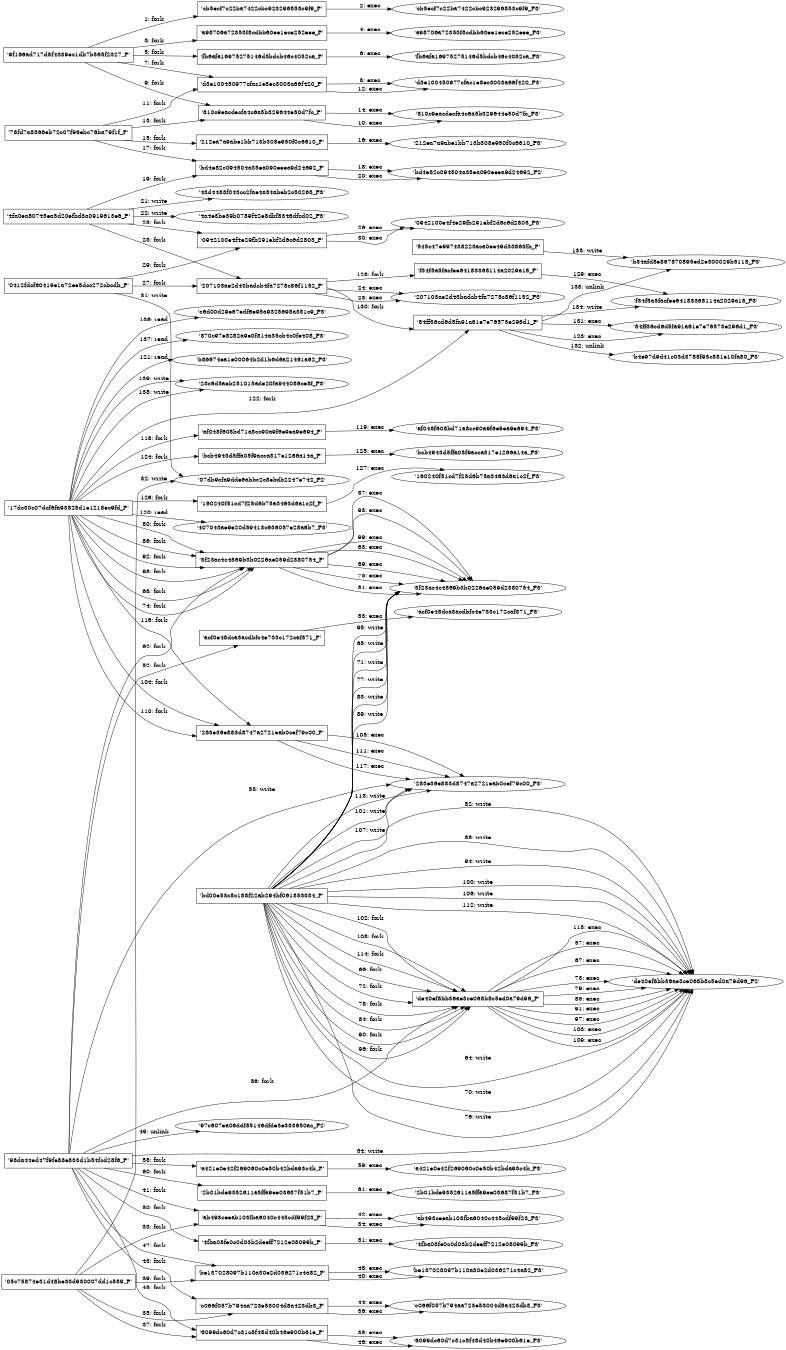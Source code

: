 digraph "D:\Learning\Paper\apt\基于CTI的攻击预警\Dataset\攻击图\ASGfromALLCTI\KONNI A Malware Under The Radar For Years.dot" {
rankdir="LR"
size="9"
fixedsize="false"
splines="true"
nodesep=0.3
ranksep=0
fontsize=10
overlap="scalexy"
engine= "neato"
	"'9f166ad717d8f4339ec1db7b565f2327_P'" [node_type=Process shape=box]
	"'cb5ecf7c22ba7422cbc923296853c9f9_P'" [node_type=Process shape=box]
	"'9f166ad717d8f4339ec1db7b565f2327_P'" -> "'cb5ecf7c22ba7422cbc923296853c9f9_P'" [label="1: fork"]
	"'cb5ecf7c22ba7422cbc923296853c9f9_P'" [node_type=Process shape=box]
	"'cb5ecf7c22ba7422cbc923296853c9f9_F3'" [node_type=File shape=ellipse]
	"'cb5ecf7c22ba7422cbc923296853c9f9_P'" -> "'cb5ecf7c22ba7422cbc923296853c9f9_F3'" [label="2: exec"]
	"'9f166ad717d8f4339ec1db7b565f2327_P'" [node_type=Process shape=box]
	"'a98706a72353f8cdbb60ee1ece252eee_P'" [node_type=Process shape=box]
	"'9f166ad717d8f4339ec1db7b565f2327_P'" -> "'a98706a72353f8cdbb60ee1ece252eee_P'" [label="3: fork"]
	"'a98706a72353f8cdbb60ee1ece252eee_P'" [node_type=Process shape=box]
	"'a98706a72353f8cdbb60ee1ece252eee_F3'" [node_type=File shape=ellipse]
	"'a98706a72353f8cdbb60ee1ece252eee_P'" -> "'a98706a72353f8cdbb60ee1ece252eee_F3'" [label="4: exec"]
	"'9f166ad717d8f4339ec1db7b565f2327_P'" [node_type=Process shape=box]
	"'fb6afa16975275146d5bdcb46c4052ca_P'" [node_type=Process shape=box]
	"'9f166ad717d8f4339ec1db7b565f2327_P'" -> "'fb6afa16975275146d5bdcb46c4052ca_P'" [label="5: fork"]
	"'fb6afa16975275146d5bdcb46c4052ca_P'" [node_type=Process shape=box]
	"'fb6afa16975275146d5bdcb46c4052ca_F3'" [node_type=File shape=ellipse]
	"'fb6afa16975275146d5bdcb46c4052ca_P'" -> "'fb6afa16975275146d5bdcb46c4052ca_F3'" [label="6: exec"]
	"'9f166ad717d8f4339ec1db7b565f2327_P'" [node_type=Process shape=box]
	"'d3e100450977cfac1e8ec3003a66f420_P'" [node_type=Process shape=box]
	"'9f166ad717d8f4339ec1db7b565f2327_P'" -> "'d3e100450977cfac1e8ec3003a66f420_P'" [label="7: fork"]
	"'d3e100450977cfac1e8ec3003a66f420_P'" [node_type=Process shape=box]
	"'d3e100450977cfac1e8ec3003a66f420_F3'" [node_type=File shape=ellipse]
	"'d3e100450977cfac1e8ec3003a66f420_P'" -> "'d3e100450977cfac1e8ec3003a66f420_F3'" [label="8: exec"]
	"'9f166ad717d8f4339ec1db7b565f2327_P'" [node_type=Process shape=box]
	"'810c9eacdecfa4c6a5b329644e50d7fc_P'" [node_type=Process shape=box]
	"'9f166ad717d8f4339ec1db7b565f2327_P'" -> "'810c9eacdecfa4c6a5b329644e50d7fc_P'" [label="9: fork"]
	"'810c9eacdecfa4c6a5b329644e50d7fc_P'" [node_type=Process shape=box]
	"'810c9eacdecfa4c6a5b329644e50d7fc_F3'" [node_type=File shape=ellipse]
	"'810c9eacdecfa4c6a5b329644e50d7fc_P'" -> "'810c9eacdecfa4c6a5b329644e50d7fc_F3'" [label="10: exec"]
	"'78fd7a8566eb72c07f96ebc76ba79f1f_P'" [node_type=Process shape=box]
	"'d3e100450977cfac1e8ec3003a66f420_P'" [node_type=Process shape=box]
	"'78fd7a8566eb72c07f96ebc76ba79f1f_P'" -> "'d3e100450977cfac1e8ec3003a66f420_P'" [label="11: fork"]
	"'d3e100450977cfac1e8ec3003a66f420_P'" [node_type=Process shape=box]
	"'d3e100450977cfac1e8ec3003a66f420_F3'" [node_type=File shape=ellipse]
	"'d3e100450977cfac1e8ec3003a66f420_P'" -> "'d3e100450977cfac1e8ec3003a66f420_F3'" [label="12: exec"]
	"'78fd7a8566eb72c07f96ebc76ba79f1f_P'" [node_type=Process shape=box]
	"'810c9eacdecfa4c6a5b329644e50d7fc_P'" [node_type=Process shape=box]
	"'78fd7a8566eb72c07f96ebc76ba79f1f_P'" -> "'810c9eacdecfa4c6a5b329644e50d7fc_P'" [label="13: fork"]
	"'810c9eacdecfa4c6a5b329644e50d7fc_P'" [node_type=Process shape=box]
	"'810c9eacdecfa4c6a5b329644e50d7fc_F3'" [node_type=File shape=ellipse]
	"'810c9eacdecfa4c6a5b329644e50d7fc_P'" -> "'810c9eacdecfa4c6a5b329644e50d7fc_F3'" [label="14: exec"]
	"'78fd7a8566eb72c07f96ebc76ba79f1f_P'" [node_type=Process shape=box]
	"'212ea7a9abe1bb713b308e950f0c6610_P'" [node_type=Process shape=box]
	"'78fd7a8566eb72c07f96ebc76ba79f1f_P'" -> "'212ea7a9abe1bb713b308e950f0c6610_P'" [label="15: fork"]
	"'212ea7a9abe1bb713b308e950f0c6610_P'" [node_type=Process shape=box]
	"'212ea7a9abe1bb713b308e950f0c6610_F3'" [node_type=File shape=ellipse]
	"'212ea7a9abe1bb713b308e950f0c6610_P'" -> "'212ea7a9abe1bb713b308e950f0c6610_F3'" [label="16: exec"]
	"'78fd7a8566eb72c07f96ebc76ba79f1f_P'" [node_type=Process shape=box]
	"'bd4e82c094504a35ea090eeea9d24692_P'" [node_type=Process shape=box]
	"'78fd7a8566eb72c07f96ebc76ba79f1f_P'" -> "'bd4e82c094504a35ea090eeea9d24692_P'" [label="17: fork"]
	"'bd4e82c094504a35ea090eeea9d24692_P'" [node_type=Process shape=box]
	"'bd4e82c094504a35ea090eeea9d24692_F2'" [node_type=File shape=ellipse]
	"'bd4e82c094504a35ea090eeea9d24692_P'" -> "'bd4e82c094504a35ea090eeea9d24692_F2'" [label="18: exec"]
	"'4fa0ea80745ea5d20efbd3a0919613e6_P'" [node_type=Process shape=box]
	"'bd4e82c094504a35ea090eeea9d24692_P'" [node_type=Process shape=box]
	"'4fa0ea80745ea5d20efbd3a0919613e6_P'" -> "'bd4e82c094504a35ea090eeea9d24692_P'" [label="19: fork"]
	"'bd4e82c094504a35ea090eeea9d24692_P'" [node_type=Process shape=box]
	"'bd4e82c094504a35ea090eeea9d24692_F2'" [node_type=File shape=ellipse]
	"'bd4e82c094504a35ea090eeea9d24692_P'" -> "'bd4e82c094504a35ea090eeea9d24692_F2'" [label="20: exec"]
	"'43d4483f043cc2fae4a54abeb2c50265_F3'" [node_type=file shape=ellipse]
	"'4fa0ea80745ea5d20efbd3a0919613e6_P'" [node_type=Process shape=box]
	"'4fa0ea80745ea5d20efbd3a0919613e6_P'" -> "'43d4483f043cc2fae4a54abeb2c50265_F3'" [label="21: write"]
	"'4a4e3be39b0789f42e8dbf8346dfcd02_F3'" [node_type=file shape=ellipse]
	"'4fa0ea80745ea5d20efbd3a0919613e6_P'" [node_type=Process shape=box]
	"'4fa0ea80745ea5d20efbd3a0919613e6_P'" -> "'4a4e3be39b0789f42e8dbf8346dfcd02_F3'" [label="22: write"]
	"'4fa0ea80745ea5d20efbd3a0919613e6_P'" [node_type=Process shape=box]
	"'207103ae2d43badcb4fa7278c86f1152_P'" [node_type=Process shape=box]
	"'4fa0ea80745ea5d20efbd3a0919613e6_P'" -> "'207103ae2d43badcb4fa7278c86f1152_P'" [label="23: fork"]
	"'207103ae2d43badcb4fa7278c86f1152_P'" [node_type=Process shape=box]
	"'207103ae2d43badcb4fa7278c86f1152_F3'" [node_type=File shape=ellipse]
	"'207103ae2d43badcb4fa7278c86f1152_P'" -> "'207103ae2d43badcb4fa7278c86f1152_F3'" [label="24: exec"]
	"'4fa0ea80745ea5d20efbd3a0919613e6_P'" [node_type=Process shape=box]
	"'0942100e4f4e29fb291ebf2d6c6d2805_P'" [node_type=Process shape=box]
	"'4fa0ea80745ea5d20efbd3a0919613e6_P'" -> "'0942100e4f4e29fb291ebf2d6c6d2805_P'" [label="25: fork"]
	"'0942100e4f4e29fb291ebf2d6c6d2805_P'" [node_type=Process shape=box]
	"'0942100e4f4e29fb291ebf2d6c6d2805_F3'" [node_type=File shape=ellipse]
	"'0942100e4f4e29fb291ebf2d6c6d2805_P'" -> "'0942100e4f4e29fb291ebf2d6c6d2805_F3'" [label="26: exec"]
	"'0412fdcf60419e1a72ee5dcc272cbcdb_P'" [node_type=Process shape=box]
	"'207103ae2d43badcb4fa7278c86f1152_P'" [node_type=Process shape=box]
	"'0412fdcf60419e1a72ee5dcc272cbcdb_P'" -> "'207103ae2d43badcb4fa7278c86f1152_P'" [label="27: fork"]
	"'207103ae2d43badcb4fa7278c86f1152_P'" [node_type=Process shape=box]
	"'207103ae2d43badcb4fa7278c86f1152_F3'" [node_type=File shape=ellipse]
	"'207103ae2d43badcb4fa7278c86f1152_P'" -> "'207103ae2d43badcb4fa7278c86f1152_F3'" [label="28: exec"]
	"'0412fdcf60419e1a72ee5dcc272cbcdb_P'" [node_type=Process shape=box]
	"'0942100e4f4e29fb291ebf2d6c6d2805_P'" [node_type=Process shape=box]
	"'0412fdcf60419e1a72ee5dcc272cbcdb_P'" -> "'0942100e4f4e29fb291ebf2d6c6d2805_P'" [label="29: fork"]
	"'0942100e4f4e29fb291ebf2d6c6d2805_P'" [node_type=Process shape=box]
	"'0942100e4f4e29fb291ebf2d6c6d2805_F3'" [node_type=File shape=ellipse]
	"'0942100e4f4e29fb291ebf2d6c6d2805_P'" -> "'0942100e4f4e29fb291ebf2d6c6d2805_F3'" [label="30: exec"]
	"'07db9cfa9dde6abbc2c8ebdb2247e742_F2'" [node_type=file shape=ellipse]
	"'0412fdcf60419e1a72ee5dcc272cbcdb_P'" [node_type=Process shape=box]
	"'0412fdcf60419e1a72ee5dcc272cbcdb_P'" -> "'07db9cfa9dde6abbc2c8ebdb2247e742_F2'" [label="31: write"]
	"'07db9cfa9dde6abbc2c8ebdb2247e742_F2'" [node_type=file shape=ellipse]
	"'05c75874e31d48be33d930007dd1c589_P'" [node_type=Process shape=box]
	"'05c75874e31d48be33d930007dd1c589_P'" -> "'07db9cfa9dde6abbc2c8ebdb2247e742_F2'" [label="32: write"]
	"'05c75874e31d48be33d930007dd1c589_P'" [node_type=Process shape=box]
	"'ab493ceeab103fba6040c445cdf99f23_P'" [node_type=Process shape=box]
	"'05c75874e31d48be33d930007dd1c589_P'" -> "'ab493ceeab103fba6040c445cdf99f23_P'" [label="33: fork"]
	"'ab493ceeab103fba6040c445cdf99f23_P'" [node_type=Process shape=box]
	"'ab493ceeab103fba6040c445cdf99f23_F3'" [node_type=File shape=ellipse]
	"'ab493ceeab103fba6040c445cdf99f23_P'" -> "'ab493ceeab103fba6040c445cdf99f23_F3'" [label="34: exec"]
	"'05c75874e31d48be33d930007dd1c589_P'" [node_type=Process shape=box]
	"'c066f057b794aa723e53004d8a423db3_P'" [node_type=Process shape=box]
	"'05c75874e31d48be33d930007dd1c589_P'" -> "'c066f057b794aa723e53004d8a423db3_P'" [label="35: fork"]
	"'c066f057b794aa723e53004d8a423db3_P'" [node_type=Process shape=box]
	"'c066f057b794aa723e53004d8a423db3_F3'" [node_type=File shape=ellipse]
	"'c066f057b794aa723e53004d8a423db3_P'" -> "'c066f057b794aa723e53004d8a423db3_F3'" [label="36: exec"]
	"'05c75874e31d48be33d930007dd1c589_P'" [node_type=Process shape=box]
	"'6099dc60d7c31c8f48d40b46e900b61e_P'" [node_type=Process shape=box]
	"'05c75874e31d48be33d930007dd1c589_P'" -> "'6099dc60d7c31c8f48d40b46e900b61e_P'" [label="37: fork"]
	"'6099dc60d7c31c8f48d40b46e900b61e_P'" [node_type=Process shape=box]
	"'6099dc60d7c31c8f48d40b46e900b61e_F3'" [node_type=File shape=ellipse]
	"'6099dc60d7c31c8f48d40b46e900b61e_P'" -> "'6099dc60d7c31c8f48d40b46e900b61e_F3'" [label="38: exec"]
	"'05c75874e31d48be33d930007dd1c589_P'" [node_type=Process shape=box]
	"'be137028097b110a30e2d036271c4a82_P'" [node_type=Process shape=box]
	"'05c75874e31d48be33d930007dd1c589_P'" -> "'be137028097b110a30e2d036271c4a82_P'" [label="39: fork"]
	"'be137028097b110a30e2d036271c4a82_P'" [node_type=Process shape=box]
	"'be137028097b110a30e2d036271c4a82_F3'" [node_type=File shape=ellipse]
	"'be137028097b110a30e2d036271c4a82_P'" -> "'be137028097b110a30e2d036271c4a82_F3'" [label="40: exec"]
	"'98da44ed47f9fe88e833d1b54fcd28f6_P'" [node_type=Process shape=box]
	"'ab493ceeab103fba6040c445cdf99f23_P'" [node_type=Process shape=box]
	"'98da44ed47f9fe88e833d1b54fcd28f6_P'" -> "'ab493ceeab103fba6040c445cdf99f23_P'" [label="41: fork"]
	"'ab493ceeab103fba6040c445cdf99f23_P'" [node_type=Process shape=box]
	"'ab493ceeab103fba6040c445cdf99f23_F3'" [node_type=File shape=ellipse]
	"'ab493ceeab103fba6040c445cdf99f23_P'" -> "'ab493ceeab103fba6040c445cdf99f23_F3'" [label="42: exec"]
	"'98da44ed47f9fe88e833d1b54fcd28f6_P'" [node_type=Process shape=box]
	"'c066f057b794aa723e53004d8a423db3_P'" [node_type=Process shape=box]
	"'98da44ed47f9fe88e833d1b54fcd28f6_P'" -> "'c066f057b794aa723e53004d8a423db3_P'" [label="43: fork"]
	"'c066f057b794aa723e53004d8a423db3_P'" [node_type=Process shape=box]
	"'c066f057b794aa723e53004d8a423db3_F3'" [node_type=File shape=ellipse]
	"'c066f057b794aa723e53004d8a423db3_P'" -> "'c066f057b794aa723e53004d8a423db3_F3'" [label="44: exec"]
	"'98da44ed47f9fe88e833d1b54fcd28f6_P'" [node_type=Process shape=box]
	"'6099dc60d7c31c8f48d40b46e900b61e_P'" [node_type=Process shape=box]
	"'98da44ed47f9fe88e833d1b54fcd28f6_P'" -> "'6099dc60d7c31c8f48d40b46e900b61e_P'" [label="45: fork"]
	"'6099dc60d7c31c8f48d40b46e900b61e_P'" [node_type=Process shape=box]
	"'6099dc60d7c31c8f48d40b46e900b61e_F3'" [node_type=File shape=ellipse]
	"'6099dc60d7c31c8f48d40b46e900b61e_P'" -> "'6099dc60d7c31c8f48d40b46e900b61e_F3'" [label="46: exec"]
	"'98da44ed47f9fe88e833d1b54fcd28f6_P'" [node_type=Process shape=box]
	"'be137028097b110a30e2d036271c4a82_P'" [node_type=Process shape=box]
	"'98da44ed47f9fe88e833d1b54fcd28f6_P'" -> "'be137028097b110a30e2d036271c4a82_P'" [label="47: fork"]
	"'be137028097b110a30e2d036271c4a82_P'" [node_type=Process shape=box]
	"'be137028097b110a30e2d036271c4a82_F3'" [node_type=File shape=ellipse]
	"'be137028097b110a30e2d036271c4a82_P'" -> "'be137028097b110a30e2d036271c4a82_F3'" [label="48: exec"]
	"'97c607ea06ddf85146dfde3e333650ac_F2'" [node_type=file shape=ellipse]
	"'98da44ed47f9fe88e833d1b54fcd28f6_P'" [node_type=Process shape=box]
	"'98da44ed47f9fe88e833d1b54fcd28f6_P'" -> "'97c607ea06ddf85146dfde3e333650ac_F2'" [label="49: unlink"]
	"'98da44ed47f9fe88e833d1b54fcd28f6_P'" [node_type=Process shape=box]
	"'4fba08fe0c0d03b2deeff7212e08099b_P'" [node_type=Process shape=box]
	"'98da44ed47f9fe88e833d1b54fcd28f6_P'" -> "'4fba08fe0c0d03b2deeff7212e08099b_P'" [label="50: fork"]
	"'4fba08fe0c0d03b2deeff7212e08099b_P'" [node_type=Process shape=box]
	"'4fba08fe0c0d03b2deeff7212e08099b_F3'" [node_type=File shape=ellipse]
	"'4fba08fe0c0d03b2deeff7212e08099b_P'" -> "'4fba08fe0c0d03b2deeff7212e08099b_F3'" [label="51: exec"]
	"'98da44ed47f9fe88e833d1b54fcd28f6_P'" [node_type=Process shape=box]
	"'acf0e48dca3acdbfc4e733c172caf371_P'" [node_type=Process shape=box]
	"'98da44ed47f9fe88e833d1b54fcd28f6_P'" -> "'acf0e48dca3acdbfc4e733c172caf371_P'" [label="52: fork"]
	"'acf0e48dca3acdbfc4e733c172caf371_P'" [node_type=Process shape=box]
	"'acf0e48dca3acdbfc4e733c172caf371_F3'" [node_type=File shape=ellipse]
	"'acf0e48dca3acdbfc4e733c172caf371_P'" -> "'acf0e48dca3acdbfc4e733c172caf371_F3'" [label="53: exec"]
	"'de40ef8bb36ae3ce068b8c5ed0a79d96_F2'" [node_type=file shape=ellipse]
	"'98da44ed47f9fe88e833d1b54fcd28f6_P'" [node_type=Process shape=box]
	"'98da44ed47f9fe88e833d1b54fcd28f6_P'" -> "'de40ef8bb36ae3ce068b8c5ed0a79d96_F2'" [label="54: write"]
	"'283e36e883d8747a2721eab0cef79c00_F3'" [node_type=file shape=ellipse]
	"'98da44ed47f9fe88e833d1b54fcd28f6_P'" [node_type=Process shape=box]
	"'98da44ed47f9fe88e833d1b54fcd28f6_P'" -> "'283e36e883d8747a2721eab0cef79c00_F3'" [label="55: write"]
	"'98da44ed47f9fe88e833d1b54fcd28f6_P'" [node_type=Process shape=box]
	"'de40ef8bb36ae3ce068b8c5ed0a79d96_P'" [node_type=Process shape=box]
	"'98da44ed47f9fe88e833d1b54fcd28f6_P'" -> "'de40ef8bb36ae3ce068b8c5ed0a79d96_P'" [label="56: fork"]
	"'de40ef8bb36ae3ce068b8c5ed0a79d96_P'" [node_type=Process shape=box]
	"'de40ef8bb36ae3ce068b8c5ed0a79d96_F2'" [node_type=File shape=ellipse]
	"'de40ef8bb36ae3ce068b8c5ed0a79d96_P'" -> "'de40ef8bb36ae3ce068b8c5ed0a79d96_F2'" [label="57: exec"]
	"'98da44ed47f9fe88e833d1b54fcd28f6_P'" [node_type=Process shape=box]
	"'a421e0e42f269060c0e50b42bda93c4b_P'" [node_type=Process shape=box]
	"'98da44ed47f9fe88e833d1b54fcd28f6_P'" -> "'a421e0e42f269060c0e50b42bda93c4b_P'" [label="58: fork"]
	"'a421e0e42f269060c0e50b42bda93c4b_P'" [node_type=Process shape=box]
	"'a421e0e42f269060c0e50b42bda93c4b_F3'" [node_type=File shape=ellipse]
	"'a421e0e42f269060c0e50b42bda93c4b_P'" -> "'a421e0e42f269060c0e50b42bda93c4b_F3'" [label="59: exec"]
	"'98da44ed47f9fe88e833d1b54fcd28f6_P'" [node_type=Process shape=box]
	"'2b01bde9352611a5ffa9ee03687f51b7_P'" [node_type=Process shape=box]
	"'98da44ed47f9fe88e833d1b54fcd28f6_P'" -> "'2b01bde9352611a5ffa9ee03687f51b7_P'" [label="60: fork"]
	"'2b01bde9352611a5ffa9ee03687f51b7_P'" [node_type=Process shape=box]
	"'2b01bde9352611a5ffa9ee03687f51b7_F3'" [node_type=File shape=ellipse]
	"'2b01bde9352611a5ffa9ee03687f51b7_P'" -> "'2b01bde9352611a5ffa9ee03687f51b7_F3'" [label="61: exec"]
	"'98da44ed47f9fe88e833d1b54fcd28f6_P'" [node_type=Process shape=box]
	"'3f23ac4c4869b3b0226ae059d2380754_P'" [node_type=Process shape=box]
	"'98da44ed47f9fe88e833d1b54fcd28f6_P'" -> "'3f23ac4c4869b3b0226ae059d2380754_P'" [label="62: fork"]
	"'3f23ac4c4869b3b0226ae059d2380754_P'" [node_type=Process shape=box]
	"'3f23ac4c4869b3b0226ae059d2380754_F3'" [node_type=File shape=ellipse]
	"'3f23ac4c4869b3b0226ae059d2380754_P'" -> "'3f23ac4c4869b3b0226ae059d2380754_F3'" [label="63: exec"]
	"'de40ef8bb36ae3ce068b8c5ed0a79d96_F2'" [node_type=file shape=ellipse]
	"'bd00e53c8c188f22ab294bf061853334_P'" [node_type=Process shape=box]
	"'bd00e53c8c188f22ab294bf061853334_P'" -> "'de40ef8bb36ae3ce068b8c5ed0a79d96_F2'" [label="64: write"]
	"'3f23ac4c4869b3b0226ae059d2380754_F3'" [node_type=file shape=ellipse]
	"'bd00e53c8c188f22ab294bf061853334_P'" [node_type=Process shape=box]
	"'bd00e53c8c188f22ab294bf061853334_P'" -> "'3f23ac4c4869b3b0226ae059d2380754_F3'" [label="65: write"]
	"'bd00e53c8c188f22ab294bf061853334_P'" [node_type=Process shape=box]
	"'de40ef8bb36ae3ce068b8c5ed0a79d96_P'" [node_type=Process shape=box]
	"'bd00e53c8c188f22ab294bf061853334_P'" -> "'de40ef8bb36ae3ce068b8c5ed0a79d96_P'" [label="66: fork"]
	"'de40ef8bb36ae3ce068b8c5ed0a79d96_P'" [node_type=Process shape=box]
	"'de40ef8bb36ae3ce068b8c5ed0a79d96_F2'" [node_type=File shape=ellipse]
	"'de40ef8bb36ae3ce068b8c5ed0a79d96_P'" -> "'de40ef8bb36ae3ce068b8c5ed0a79d96_F2'" [label="67: exec"]
	"'17dc30c07dcf6fa93825d1e1218ec9fd_P'" [node_type=Process shape=box]
	"'3f23ac4c4869b3b0226ae059d2380754_P'" [node_type=Process shape=box]
	"'17dc30c07dcf6fa93825d1e1218ec9fd_P'" -> "'3f23ac4c4869b3b0226ae059d2380754_P'" [label="68: fork"]
	"'3f23ac4c4869b3b0226ae059d2380754_P'" [node_type=Process shape=box]
	"'3f23ac4c4869b3b0226ae059d2380754_F3'" [node_type=File shape=ellipse]
	"'3f23ac4c4869b3b0226ae059d2380754_P'" -> "'3f23ac4c4869b3b0226ae059d2380754_F3'" [label="69: exec"]
	"'de40ef8bb36ae3ce068b8c5ed0a79d96_F2'" [node_type=file shape=ellipse]
	"'bd00e53c8c188f22ab294bf061853334_P'" [node_type=Process shape=box]
	"'bd00e53c8c188f22ab294bf061853334_P'" -> "'de40ef8bb36ae3ce068b8c5ed0a79d96_F2'" [label="70: write"]
	"'3f23ac4c4869b3b0226ae059d2380754_F3'" [node_type=file shape=ellipse]
	"'bd00e53c8c188f22ab294bf061853334_P'" [node_type=Process shape=box]
	"'bd00e53c8c188f22ab294bf061853334_P'" -> "'3f23ac4c4869b3b0226ae059d2380754_F3'" [label="71: write"]
	"'bd00e53c8c188f22ab294bf061853334_P'" [node_type=Process shape=box]
	"'de40ef8bb36ae3ce068b8c5ed0a79d96_P'" [node_type=Process shape=box]
	"'bd00e53c8c188f22ab294bf061853334_P'" -> "'de40ef8bb36ae3ce068b8c5ed0a79d96_P'" [label="72: fork"]
	"'de40ef8bb36ae3ce068b8c5ed0a79d96_P'" [node_type=Process shape=box]
	"'de40ef8bb36ae3ce068b8c5ed0a79d96_F2'" [node_type=File shape=ellipse]
	"'de40ef8bb36ae3ce068b8c5ed0a79d96_P'" -> "'de40ef8bb36ae3ce068b8c5ed0a79d96_F2'" [label="73: exec"]
	"'17dc30c07dcf6fa93825d1e1218ec9fd_P'" [node_type=Process shape=box]
	"'3f23ac4c4869b3b0226ae059d2380754_P'" [node_type=Process shape=box]
	"'17dc30c07dcf6fa93825d1e1218ec9fd_P'" -> "'3f23ac4c4869b3b0226ae059d2380754_P'" [label="74: fork"]
	"'3f23ac4c4869b3b0226ae059d2380754_P'" [node_type=Process shape=box]
	"'3f23ac4c4869b3b0226ae059d2380754_F3'" [node_type=File shape=ellipse]
	"'3f23ac4c4869b3b0226ae059d2380754_P'" -> "'3f23ac4c4869b3b0226ae059d2380754_F3'" [label="75: exec"]
	"'de40ef8bb36ae3ce068b8c5ed0a79d96_F2'" [node_type=file shape=ellipse]
	"'bd00e53c8c188f22ab294bf061853334_P'" [node_type=Process shape=box]
	"'bd00e53c8c188f22ab294bf061853334_P'" -> "'de40ef8bb36ae3ce068b8c5ed0a79d96_F2'" [label="76: write"]
	"'3f23ac4c4869b3b0226ae059d2380754_F3'" [node_type=file shape=ellipse]
	"'bd00e53c8c188f22ab294bf061853334_P'" [node_type=Process shape=box]
	"'bd00e53c8c188f22ab294bf061853334_P'" -> "'3f23ac4c4869b3b0226ae059d2380754_F3'" [label="77: write"]
	"'bd00e53c8c188f22ab294bf061853334_P'" [node_type=Process shape=box]
	"'de40ef8bb36ae3ce068b8c5ed0a79d96_P'" [node_type=Process shape=box]
	"'bd00e53c8c188f22ab294bf061853334_P'" -> "'de40ef8bb36ae3ce068b8c5ed0a79d96_P'" [label="78: fork"]
	"'de40ef8bb36ae3ce068b8c5ed0a79d96_P'" [node_type=Process shape=box]
	"'de40ef8bb36ae3ce068b8c5ed0a79d96_F2'" [node_type=File shape=ellipse]
	"'de40ef8bb36ae3ce068b8c5ed0a79d96_P'" -> "'de40ef8bb36ae3ce068b8c5ed0a79d96_F2'" [label="79: exec"]
	"'17dc30c07dcf6fa93825d1e1218ec9fd_P'" [node_type=Process shape=box]
	"'3f23ac4c4869b3b0226ae059d2380754_P'" [node_type=Process shape=box]
	"'17dc30c07dcf6fa93825d1e1218ec9fd_P'" -> "'3f23ac4c4869b3b0226ae059d2380754_P'" [label="80: fork"]
	"'3f23ac4c4869b3b0226ae059d2380754_P'" [node_type=Process shape=box]
	"'3f23ac4c4869b3b0226ae059d2380754_F3'" [node_type=File shape=ellipse]
	"'3f23ac4c4869b3b0226ae059d2380754_P'" -> "'3f23ac4c4869b3b0226ae059d2380754_F3'" [label="81: exec"]
	"'de40ef8bb36ae3ce068b8c5ed0a79d96_F2'" [node_type=file shape=ellipse]
	"'bd00e53c8c188f22ab294bf061853334_P'" [node_type=Process shape=box]
	"'bd00e53c8c188f22ab294bf061853334_P'" -> "'de40ef8bb36ae3ce068b8c5ed0a79d96_F2'" [label="82: write"]
	"'3f23ac4c4869b3b0226ae059d2380754_F3'" [node_type=file shape=ellipse]
	"'bd00e53c8c188f22ab294bf061853334_P'" [node_type=Process shape=box]
	"'bd00e53c8c188f22ab294bf061853334_P'" -> "'3f23ac4c4869b3b0226ae059d2380754_F3'" [label="83: write"]
	"'bd00e53c8c188f22ab294bf061853334_P'" [node_type=Process shape=box]
	"'de40ef8bb36ae3ce068b8c5ed0a79d96_P'" [node_type=Process shape=box]
	"'bd00e53c8c188f22ab294bf061853334_P'" -> "'de40ef8bb36ae3ce068b8c5ed0a79d96_P'" [label="84: fork"]
	"'de40ef8bb36ae3ce068b8c5ed0a79d96_P'" [node_type=Process shape=box]
	"'de40ef8bb36ae3ce068b8c5ed0a79d96_F2'" [node_type=File shape=ellipse]
	"'de40ef8bb36ae3ce068b8c5ed0a79d96_P'" -> "'de40ef8bb36ae3ce068b8c5ed0a79d96_F2'" [label="85: exec"]
	"'17dc30c07dcf6fa93825d1e1218ec9fd_P'" [node_type=Process shape=box]
	"'3f23ac4c4869b3b0226ae059d2380754_P'" [node_type=Process shape=box]
	"'17dc30c07dcf6fa93825d1e1218ec9fd_P'" -> "'3f23ac4c4869b3b0226ae059d2380754_P'" [label="86: fork"]
	"'3f23ac4c4869b3b0226ae059d2380754_P'" [node_type=Process shape=box]
	"'3f23ac4c4869b3b0226ae059d2380754_F3'" [node_type=File shape=ellipse]
	"'3f23ac4c4869b3b0226ae059d2380754_P'" -> "'3f23ac4c4869b3b0226ae059d2380754_F3'" [label="87: exec"]
	"'de40ef8bb36ae3ce068b8c5ed0a79d96_F2'" [node_type=file shape=ellipse]
	"'bd00e53c8c188f22ab294bf061853334_P'" [node_type=Process shape=box]
	"'bd00e53c8c188f22ab294bf061853334_P'" -> "'de40ef8bb36ae3ce068b8c5ed0a79d96_F2'" [label="88: write"]
	"'3f23ac4c4869b3b0226ae059d2380754_F3'" [node_type=file shape=ellipse]
	"'bd00e53c8c188f22ab294bf061853334_P'" [node_type=Process shape=box]
	"'bd00e53c8c188f22ab294bf061853334_P'" -> "'3f23ac4c4869b3b0226ae059d2380754_F3'" [label="89: write"]
	"'bd00e53c8c188f22ab294bf061853334_P'" [node_type=Process shape=box]
	"'de40ef8bb36ae3ce068b8c5ed0a79d96_P'" [node_type=Process shape=box]
	"'bd00e53c8c188f22ab294bf061853334_P'" -> "'de40ef8bb36ae3ce068b8c5ed0a79d96_P'" [label="90: fork"]
	"'de40ef8bb36ae3ce068b8c5ed0a79d96_P'" [node_type=Process shape=box]
	"'de40ef8bb36ae3ce068b8c5ed0a79d96_F2'" [node_type=File shape=ellipse]
	"'de40ef8bb36ae3ce068b8c5ed0a79d96_P'" -> "'de40ef8bb36ae3ce068b8c5ed0a79d96_F2'" [label="91: exec"]
	"'17dc30c07dcf6fa93825d1e1218ec9fd_P'" [node_type=Process shape=box]
	"'3f23ac4c4869b3b0226ae059d2380754_P'" [node_type=Process shape=box]
	"'17dc30c07dcf6fa93825d1e1218ec9fd_P'" -> "'3f23ac4c4869b3b0226ae059d2380754_P'" [label="92: fork"]
	"'3f23ac4c4869b3b0226ae059d2380754_P'" [node_type=Process shape=box]
	"'3f23ac4c4869b3b0226ae059d2380754_F3'" [node_type=File shape=ellipse]
	"'3f23ac4c4869b3b0226ae059d2380754_P'" -> "'3f23ac4c4869b3b0226ae059d2380754_F3'" [label="93: exec"]
	"'de40ef8bb36ae3ce068b8c5ed0a79d96_F2'" [node_type=file shape=ellipse]
	"'bd00e53c8c188f22ab294bf061853334_P'" [node_type=Process shape=box]
	"'bd00e53c8c188f22ab294bf061853334_P'" -> "'de40ef8bb36ae3ce068b8c5ed0a79d96_F2'" [label="94: write"]
	"'3f23ac4c4869b3b0226ae059d2380754_F3'" [node_type=file shape=ellipse]
	"'bd00e53c8c188f22ab294bf061853334_P'" [node_type=Process shape=box]
	"'bd00e53c8c188f22ab294bf061853334_P'" -> "'3f23ac4c4869b3b0226ae059d2380754_F3'" [label="95: write"]
	"'bd00e53c8c188f22ab294bf061853334_P'" [node_type=Process shape=box]
	"'de40ef8bb36ae3ce068b8c5ed0a79d96_P'" [node_type=Process shape=box]
	"'bd00e53c8c188f22ab294bf061853334_P'" -> "'de40ef8bb36ae3ce068b8c5ed0a79d96_P'" [label="96: fork"]
	"'de40ef8bb36ae3ce068b8c5ed0a79d96_P'" [node_type=Process shape=box]
	"'de40ef8bb36ae3ce068b8c5ed0a79d96_F2'" [node_type=File shape=ellipse]
	"'de40ef8bb36ae3ce068b8c5ed0a79d96_P'" -> "'de40ef8bb36ae3ce068b8c5ed0a79d96_F2'" [label="97: exec"]
	"'17dc30c07dcf6fa93825d1e1218ec9fd_P'" [node_type=Process shape=box]
	"'3f23ac4c4869b3b0226ae059d2380754_P'" [node_type=Process shape=box]
	"'17dc30c07dcf6fa93825d1e1218ec9fd_P'" -> "'3f23ac4c4869b3b0226ae059d2380754_P'" [label="98: fork"]
	"'3f23ac4c4869b3b0226ae059d2380754_P'" [node_type=Process shape=box]
	"'3f23ac4c4869b3b0226ae059d2380754_F3'" [node_type=File shape=ellipse]
	"'3f23ac4c4869b3b0226ae059d2380754_P'" -> "'3f23ac4c4869b3b0226ae059d2380754_F3'" [label="99: exec"]
	"'de40ef8bb36ae3ce068b8c5ed0a79d96_F2'" [node_type=file shape=ellipse]
	"'bd00e53c8c188f22ab294bf061853334_P'" [node_type=Process shape=box]
	"'bd00e53c8c188f22ab294bf061853334_P'" -> "'de40ef8bb36ae3ce068b8c5ed0a79d96_F2'" [label="100: write"]
	"'283e36e883d8747a2721eab0cef79c00_F3'" [node_type=file shape=ellipse]
	"'bd00e53c8c188f22ab294bf061853334_P'" [node_type=Process shape=box]
	"'bd00e53c8c188f22ab294bf061853334_P'" -> "'283e36e883d8747a2721eab0cef79c00_F3'" [label="101: write"]
	"'bd00e53c8c188f22ab294bf061853334_P'" [node_type=Process shape=box]
	"'de40ef8bb36ae3ce068b8c5ed0a79d96_P'" [node_type=Process shape=box]
	"'bd00e53c8c188f22ab294bf061853334_P'" -> "'de40ef8bb36ae3ce068b8c5ed0a79d96_P'" [label="102: fork"]
	"'de40ef8bb36ae3ce068b8c5ed0a79d96_P'" [node_type=Process shape=box]
	"'de40ef8bb36ae3ce068b8c5ed0a79d96_F2'" [node_type=File shape=ellipse]
	"'de40ef8bb36ae3ce068b8c5ed0a79d96_P'" -> "'de40ef8bb36ae3ce068b8c5ed0a79d96_F2'" [label="103: exec"]
	"'17dc30c07dcf6fa93825d1e1218ec9fd_P'" [node_type=Process shape=box]
	"'283e36e883d8747a2721eab0cef79c00_P'" [node_type=Process shape=box]
	"'17dc30c07dcf6fa93825d1e1218ec9fd_P'" -> "'283e36e883d8747a2721eab0cef79c00_P'" [label="104: fork"]
	"'283e36e883d8747a2721eab0cef79c00_P'" [node_type=Process shape=box]
	"'283e36e883d8747a2721eab0cef79c00_F3'" [node_type=File shape=ellipse]
	"'283e36e883d8747a2721eab0cef79c00_P'" -> "'283e36e883d8747a2721eab0cef79c00_F3'" [label="105: exec"]
	"'de40ef8bb36ae3ce068b8c5ed0a79d96_F2'" [node_type=file shape=ellipse]
	"'bd00e53c8c188f22ab294bf061853334_P'" [node_type=Process shape=box]
	"'bd00e53c8c188f22ab294bf061853334_P'" -> "'de40ef8bb36ae3ce068b8c5ed0a79d96_F2'" [label="106: write"]
	"'283e36e883d8747a2721eab0cef79c00_F3'" [node_type=file shape=ellipse]
	"'bd00e53c8c188f22ab294bf061853334_P'" [node_type=Process shape=box]
	"'bd00e53c8c188f22ab294bf061853334_P'" -> "'283e36e883d8747a2721eab0cef79c00_F3'" [label="107: write"]
	"'bd00e53c8c188f22ab294bf061853334_P'" [node_type=Process shape=box]
	"'de40ef8bb36ae3ce068b8c5ed0a79d96_P'" [node_type=Process shape=box]
	"'bd00e53c8c188f22ab294bf061853334_P'" -> "'de40ef8bb36ae3ce068b8c5ed0a79d96_P'" [label="108: fork"]
	"'de40ef8bb36ae3ce068b8c5ed0a79d96_P'" [node_type=Process shape=box]
	"'de40ef8bb36ae3ce068b8c5ed0a79d96_F2'" [node_type=File shape=ellipse]
	"'de40ef8bb36ae3ce068b8c5ed0a79d96_P'" -> "'de40ef8bb36ae3ce068b8c5ed0a79d96_F2'" [label="109: exec"]
	"'17dc30c07dcf6fa93825d1e1218ec9fd_P'" [node_type=Process shape=box]
	"'283e36e883d8747a2721eab0cef79c00_P'" [node_type=Process shape=box]
	"'17dc30c07dcf6fa93825d1e1218ec9fd_P'" -> "'283e36e883d8747a2721eab0cef79c00_P'" [label="110: fork"]
	"'283e36e883d8747a2721eab0cef79c00_P'" [node_type=Process shape=box]
	"'283e36e883d8747a2721eab0cef79c00_F3'" [node_type=File shape=ellipse]
	"'283e36e883d8747a2721eab0cef79c00_P'" -> "'283e36e883d8747a2721eab0cef79c00_F3'" [label="111: exec"]
	"'de40ef8bb36ae3ce068b8c5ed0a79d96_F2'" [node_type=file shape=ellipse]
	"'bd00e53c8c188f22ab294bf061853334_P'" [node_type=Process shape=box]
	"'bd00e53c8c188f22ab294bf061853334_P'" -> "'de40ef8bb36ae3ce068b8c5ed0a79d96_F2'" [label="112: write"]
	"'283e36e883d8747a2721eab0cef79c00_F3'" [node_type=file shape=ellipse]
	"'bd00e53c8c188f22ab294bf061853334_P'" [node_type=Process shape=box]
	"'bd00e53c8c188f22ab294bf061853334_P'" -> "'283e36e883d8747a2721eab0cef79c00_F3'" [label="113: write"]
	"'bd00e53c8c188f22ab294bf061853334_P'" [node_type=Process shape=box]
	"'de40ef8bb36ae3ce068b8c5ed0a79d96_P'" [node_type=Process shape=box]
	"'bd00e53c8c188f22ab294bf061853334_P'" -> "'de40ef8bb36ae3ce068b8c5ed0a79d96_P'" [label="114: fork"]
	"'de40ef8bb36ae3ce068b8c5ed0a79d96_P'" [node_type=Process shape=box]
	"'de40ef8bb36ae3ce068b8c5ed0a79d96_F2'" [node_type=File shape=ellipse]
	"'de40ef8bb36ae3ce068b8c5ed0a79d96_P'" -> "'de40ef8bb36ae3ce068b8c5ed0a79d96_F2'" [label="115: exec"]
	"'17dc30c07dcf6fa93825d1e1218ec9fd_P'" [node_type=Process shape=box]
	"'283e36e883d8747a2721eab0cef79c00_P'" [node_type=Process shape=box]
	"'17dc30c07dcf6fa93825d1e1218ec9fd_P'" -> "'283e36e883d8747a2721eab0cef79c00_P'" [label="116: fork"]
	"'283e36e883d8747a2721eab0cef79c00_P'" [node_type=Process shape=box]
	"'283e36e883d8747a2721eab0cef79c00_F3'" [node_type=File shape=ellipse]
	"'283e36e883d8747a2721eab0cef79c00_P'" -> "'283e36e883d8747a2721eab0cef79c00_F3'" [label="117: exec"]
	"'17dc30c07dcf6fa93825d1e1218ec9fd_P'" [node_type=Process shape=box]
	"'af048f608bd71a8cc90a9f6e9ea9e694_P'" [node_type=Process shape=box]
	"'17dc30c07dcf6fa93825d1e1218ec9fd_P'" -> "'af048f608bd71a8cc90a9f6e9ea9e694_P'" [label="118: fork"]
	"'af048f608bd71a8cc90a9f6e9ea9e694_P'" [node_type=Process shape=box]
	"'af048f608bd71a8cc90a9f6e9ea9e694_F3'" [node_type=File shape=ellipse]
	"'af048f608bd71a8cc90a9f6e9ea9e694_P'" -> "'af048f608bd71a8cc90a9f6e9ea9e694_F3'" [label="119: exec"]
	"'407043ae9e20d59413c636057e28a6b7_F3'" [node_type=file shape=ellipse]
	"'17dc30c07dcf6fa93825d1e1218ec9fd_P'" [node_type=Process shape=box]
	"'17dc30c07dcf6fa93825d1e1218ec9fd_P'" -> "'407043ae9e20d59413c636057e28a6b7_F3'" [label="120: read"]
	"'b86674ea1e00064b2d1b6d6a21461a62_F3'" [node_type=file shape=ellipse]
	"'17dc30c07dcf6fa93825d1e1218ec9fd_P'" [node_type=Process shape=box]
	"'17dc30c07dcf6fa93825d1e1218ec9fd_P'" -> "'b86674ea1e00064b2d1b6d6a21461a62_F3'" [label="121: read"]
	"'17dc30c07dcf6fa93825d1e1218ec9fd_P'" [node_type=Process shape=box]
	"'84ff36cd6d5fa91a61e7e76573e296d1_P'" [node_type=Process shape=box]
	"'17dc30c07dcf6fa93825d1e1218ec9fd_P'" -> "'84ff36cd6d5fa91a61e7e76573e296d1_P'" [label="122: fork"]
	"'84ff36cd6d5fa91a61e7e76573e296d1_P'" [node_type=Process shape=box]
	"'84ff36cd6d5fa91a61e7e76573e296d1_F3'" [node_type=File shape=ellipse]
	"'84ff36cd6d5fa91a61e7e76573e296d1_P'" -> "'84ff36cd6d5fa91a61e7e76573e296d1_F3'" [label="123: exec"]
	"'17dc30c07dcf6fa93825d1e1218ec9fd_P'" [node_type=Process shape=box]
	"'bcb4943d5ffa05f9acca317e1266a14a_P'" [node_type=Process shape=box]
	"'17dc30c07dcf6fa93825d1e1218ec9fd_P'" -> "'bcb4943d5ffa05f9acca317e1266a14a_P'" [label="124: fork"]
	"'bcb4943d5ffa05f9acca317e1266a14a_P'" [node_type=Process shape=box]
	"'bcb4943d5ffa05f9acca317e1266a14a_F3'" [node_type=File shape=ellipse]
	"'bcb4943d5ffa05f9acca317e1266a14a_P'" -> "'bcb4943d5ffa05f9acca317e1266a14a_F3'" [label="125: exec"]
	"'17dc30c07dcf6fa93825d1e1218ec9fd_P'" [node_type=Process shape=box]
	"'160240f51cd7f25d6b75a3463d6a1c2f_P'" [node_type=Process shape=box]
	"'17dc30c07dcf6fa93825d1e1218ec9fd_P'" -> "'160240f51cd7f25d6b75a3463d6a1c2f_P'" [label="126: fork"]
	"'160240f51cd7f25d6b75a3463d6a1c2f_P'" [node_type=Process shape=box]
	"'160240f51cd7f25d6b75a3463d6a1c2f_F3'" [node_type=File shape=ellipse]
	"'160240f51cd7f25d6b75a3463d6a1c2f_P'" -> "'160240f51cd7f25d6b75a3463d6a1c2f_F3'" [label="127: exec"]
	"'207103ae2d43badcb4fa7278c86f1152_P'" [node_type=Process shape=box]
	"'f34f5a5facfee64183368114a2029a18_P'" [node_type=Process shape=box]
	"'207103ae2d43badcb4fa7278c86f1152_P'" -> "'f34f5a5facfee64183368114a2029a18_P'" [label="128: fork"]
	"'f34f5a5facfee64183368114a2029a18_P'" [node_type=Process shape=box]
	"'f34f5a5facfee64183368114a2029a18_F3'" [node_type=File shape=ellipse]
	"'f34f5a5facfee64183368114a2029a18_P'" -> "'f34f5a5facfee64183368114a2029a18_F3'" [label="129: exec"]
	"'207103ae2d43badcb4fa7278c86f1152_P'" [node_type=Process shape=box]
	"'84ff36cd6d5fa91a61e7e76573e296d1_P'" [node_type=Process shape=box]
	"'207103ae2d43badcb4fa7278c86f1152_P'" -> "'84ff36cd6d5fa91a61e7e76573e296d1_P'" [label="130: fork"]
	"'84ff36cd6d5fa91a61e7e76573e296d1_P'" [node_type=Process shape=box]
	"'84ff36cd6d5fa91a61e7e76573e296d1_F3'" [node_type=File shape=ellipse]
	"'84ff36cd6d5fa91a61e7e76573e296d1_P'" -> "'84ff36cd6d5fa91a61e7e76573e296d1_F3'" [label="131: exec"]
	"'b4e97d9d41c03d3788f93c881e10fa80_F3'" [node_type=file shape=ellipse]
	"'84ff36cd6d5fa91a61e7e76573e296d1_P'" [node_type=Process shape=box]
	"'84ff36cd6d5fa91a61e7e76573e296d1_P'" -> "'b4e97d9d41c03d3788f93c881e10fa80_F3'" [label="132: unlink"]
	"'b84afd8e867870895ed2e300029b5118_F3'" [node_type=file shape=ellipse]
	"'84ff36cd6d5fa91a61e7e76573e296d1_P'" [node_type=Process shape=box]
	"'84ff36cd6d5fa91a61e7e76573e296d1_P'" -> "'b84afd8e867870895ed2e300029b5118_F3'" [label="133: unlink"]
	"'f34f5a5facfee64183368114a2029a18_F3'" [node_type=file shape=ellipse]
	"'84ff36cd6d5fa91a61e7e76573e296d1_P'" [node_type=Process shape=box]
	"'84ff36cd6d5fa91a61e7e76573e296d1_P'" -> "'f34f5a5facfee64183368114a2029a18_F3'" [label="134: write"]
	"'b84afd8e867870895ed2e300029b5118_F3'" [node_type=file shape=ellipse]
	"'545c47e997438223aca0ee49d33863fb_P'" [node_type=Process shape=box]
	"'545c47e997438223aca0ee49d33863fb_P'" -> "'b84afd8e867870895ed2e300029b5118_F3'" [label="135: write"]
	"'c6d00d29e67edf6e95a9325698a351c9_F3'" [node_type=file shape=ellipse]
	"'17dc30c07dcf6fa93825d1e1218ec9fd_P'" [node_type=Process shape=box]
	"'17dc30c07dcf6fa93825d1e1218ec9fd_P'" -> "'c6d00d29e67edf6e95a9325698a351c9_F3'" [label="136: read"]
	"'870c97e8282a9e0f814a35cb4c0fe408_F3'" [node_type=file shape=ellipse]
	"'17dc30c07dcf6fa93825d1e1218ec9fd_P'" [node_type=Process shape=box]
	"'17dc30c07dcf6fa93825d1e1218ec9fd_P'" -> "'870c97e8282a9e0f814a35cb4c0fe408_F3'" [label="137: read"]
	"'23c6d5aeb251015ade20fa944086ce8f_F3'" [node_type=file shape=ellipse]
	"'17dc30c07dcf6fa93825d1e1218ec9fd_P'" [node_type=Process shape=box]
	"'17dc30c07dcf6fa93825d1e1218ec9fd_P'" -> "'23c6d5aeb251015ade20fa944086ce8f_F3'" [label="138: write"]
	"'23c6d5aeb251015ade20fa944086ce8f_F3'" [node_type=file shape=ellipse]
	"'17dc30c07dcf6fa93825d1e1218ec9fd_P'" [node_type=Process shape=box]
	"'17dc30c07dcf6fa93825d1e1218ec9fd_P'" -> "'23c6d5aeb251015ade20fa944086ce8f_F3'" [label="139: write"]
}
